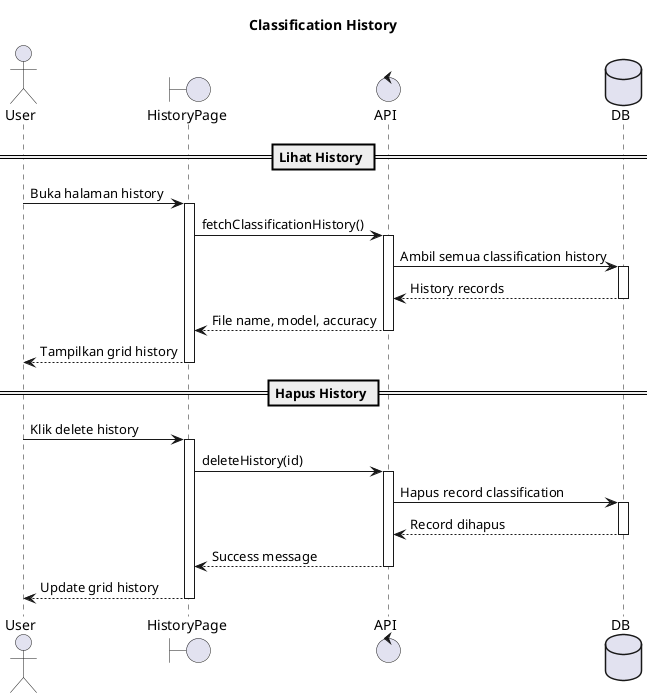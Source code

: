 @startuml Classification History
title Classification History

actor User
boundary HistoryPage
control API
database DB

== Lihat History ==
User -> HistoryPage: Buka halaman history
activate HistoryPage

HistoryPage -> API: fetchClassificationHistory()
activate API

API -> DB: Ambil semua classification history
activate DB
DB --> API: History records
deactivate DB

API --> HistoryPage: File name, model, accuracy
deactivate API

HistoryPage --> User: Tampilkan grid history
deactivate HistoryPage

== Hapus History ==
User -> HistoryPage: Klik delete history
activate HistoryPage

HistoryPage -> API: deleteHistory(id)
activate API

API -> DB: Hapus record classification
activate DB
DB --> API: Record dihapus
deactivate DB

API --> HistoryPage: Success message
deactivate API

HistoryPage --> User: Update grid history
deactivate HistoryPage

@enduml
